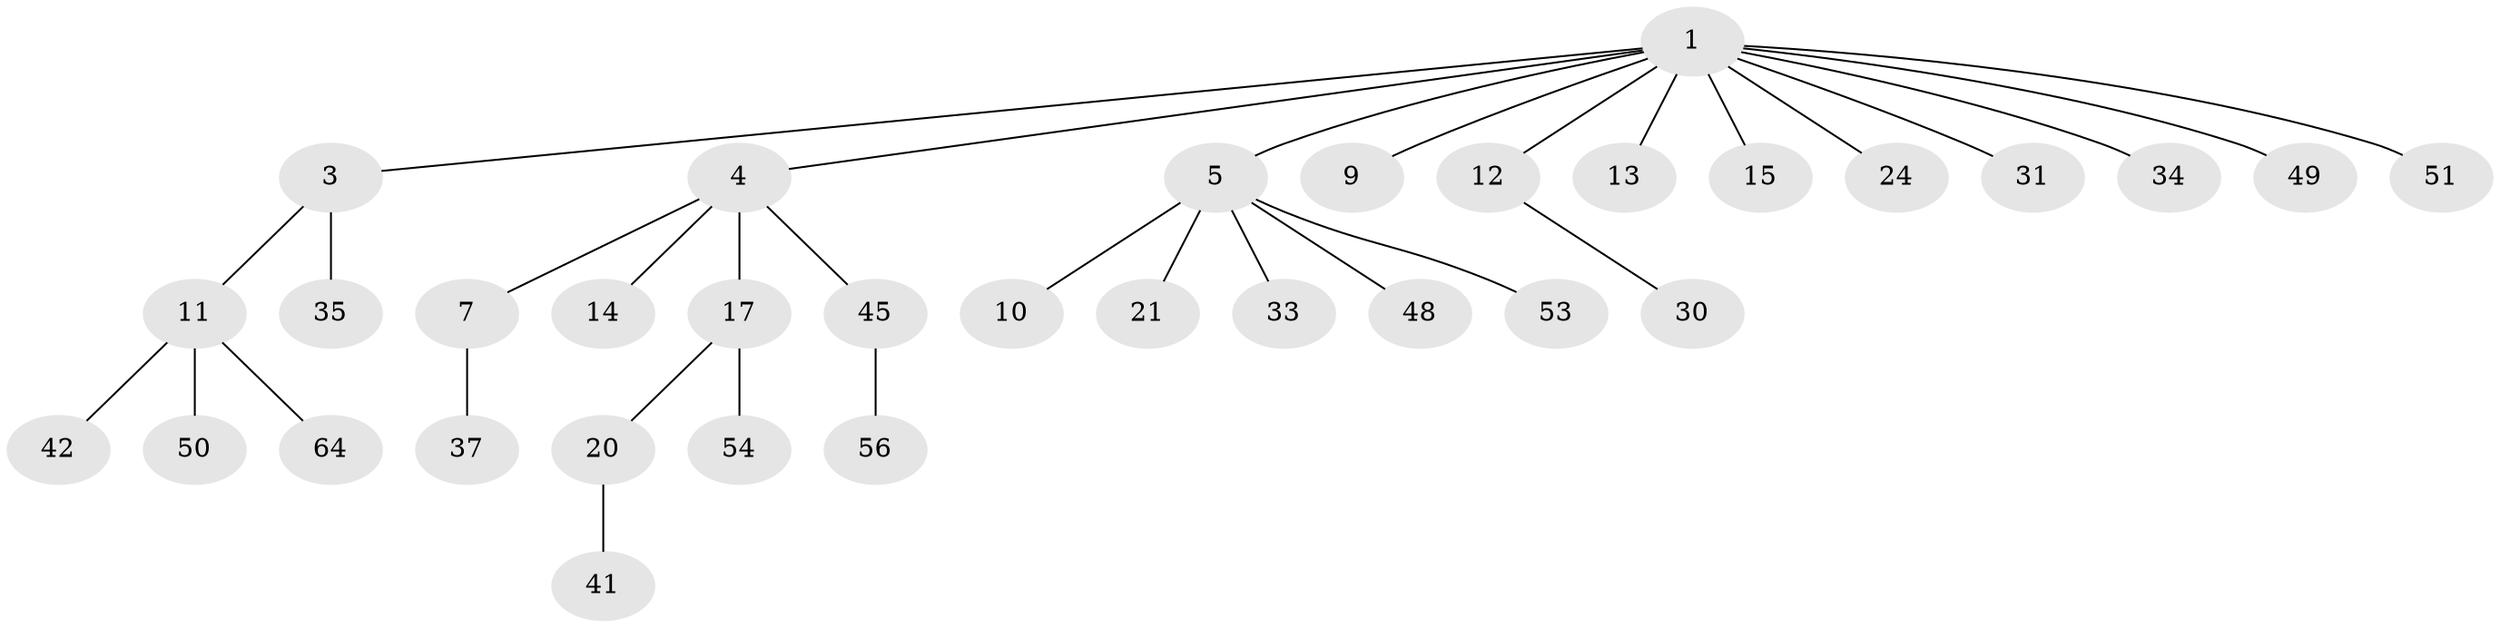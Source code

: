 // original degree distribution, {8: 0.015151515151515152, 6: 0.030303030303030304, 3: 0.12121212121212122, 5: 0.015151515151515152, 4: 0.045454545454545456, 1: 0.5, 2: 0.2727272727272727}
// Generated by graph-tools (version 1.1) at 2025/15/03/09/25 04:15:36]
// undirected, 33 vertices, 32 edges
graph export_dot {
graph [start="1"]
  node [color=gray90,style=filled];
  1 [super="+2"];
  3;
  4;
  5 [super="+26+6+8"];
  7 [super="+19"];
  9 [super="+43+65"];
  10;
  11 [super="+39+36"];
  12 [super="+61+23+25+16"];
  13 [super="+27"];
  14 [super="+52"];
  15 [super="+22"];
  17 [super="+29+58"];
  20;
  21;
  24 [super="+60"];
  30 [super="+47"];
  31;
  33 [super="+44"];
  34 [super="+40"];
  35 [super="+46"];
  37;
  41;
  42;
  45 [super="+55"];
  48;
  49;
  50;
  51;
  53 [super="+59"];
  54;
  56;
  64;
  1 -- 5;
  1 -- 9;
  1 -- 12;
  1 -- 24;
  1 -- 31;
  1 -- 34;
  1 -- 49;
  1 -- 3;
  1 -- 4;
  1 -- 51;
  1 -- 13;
  1 -- 15;
  3 -- 11;
  3 -- 35;
  4 -- 7;
  4 -- 14;
  4 -- 17;
  4 -- 45;
  5 -- 48;
  5 -- 53;
  5 -- 33;
  5 -- 10;
  5 -- 21;
  7 -- 37;
  11 -- 64;
  11 -- 42;
  11 -- 50;
  12 -- 30;
  17 -- 20;
  17 -- 54;
  20 -- 41;
  45 -- 56;
}
